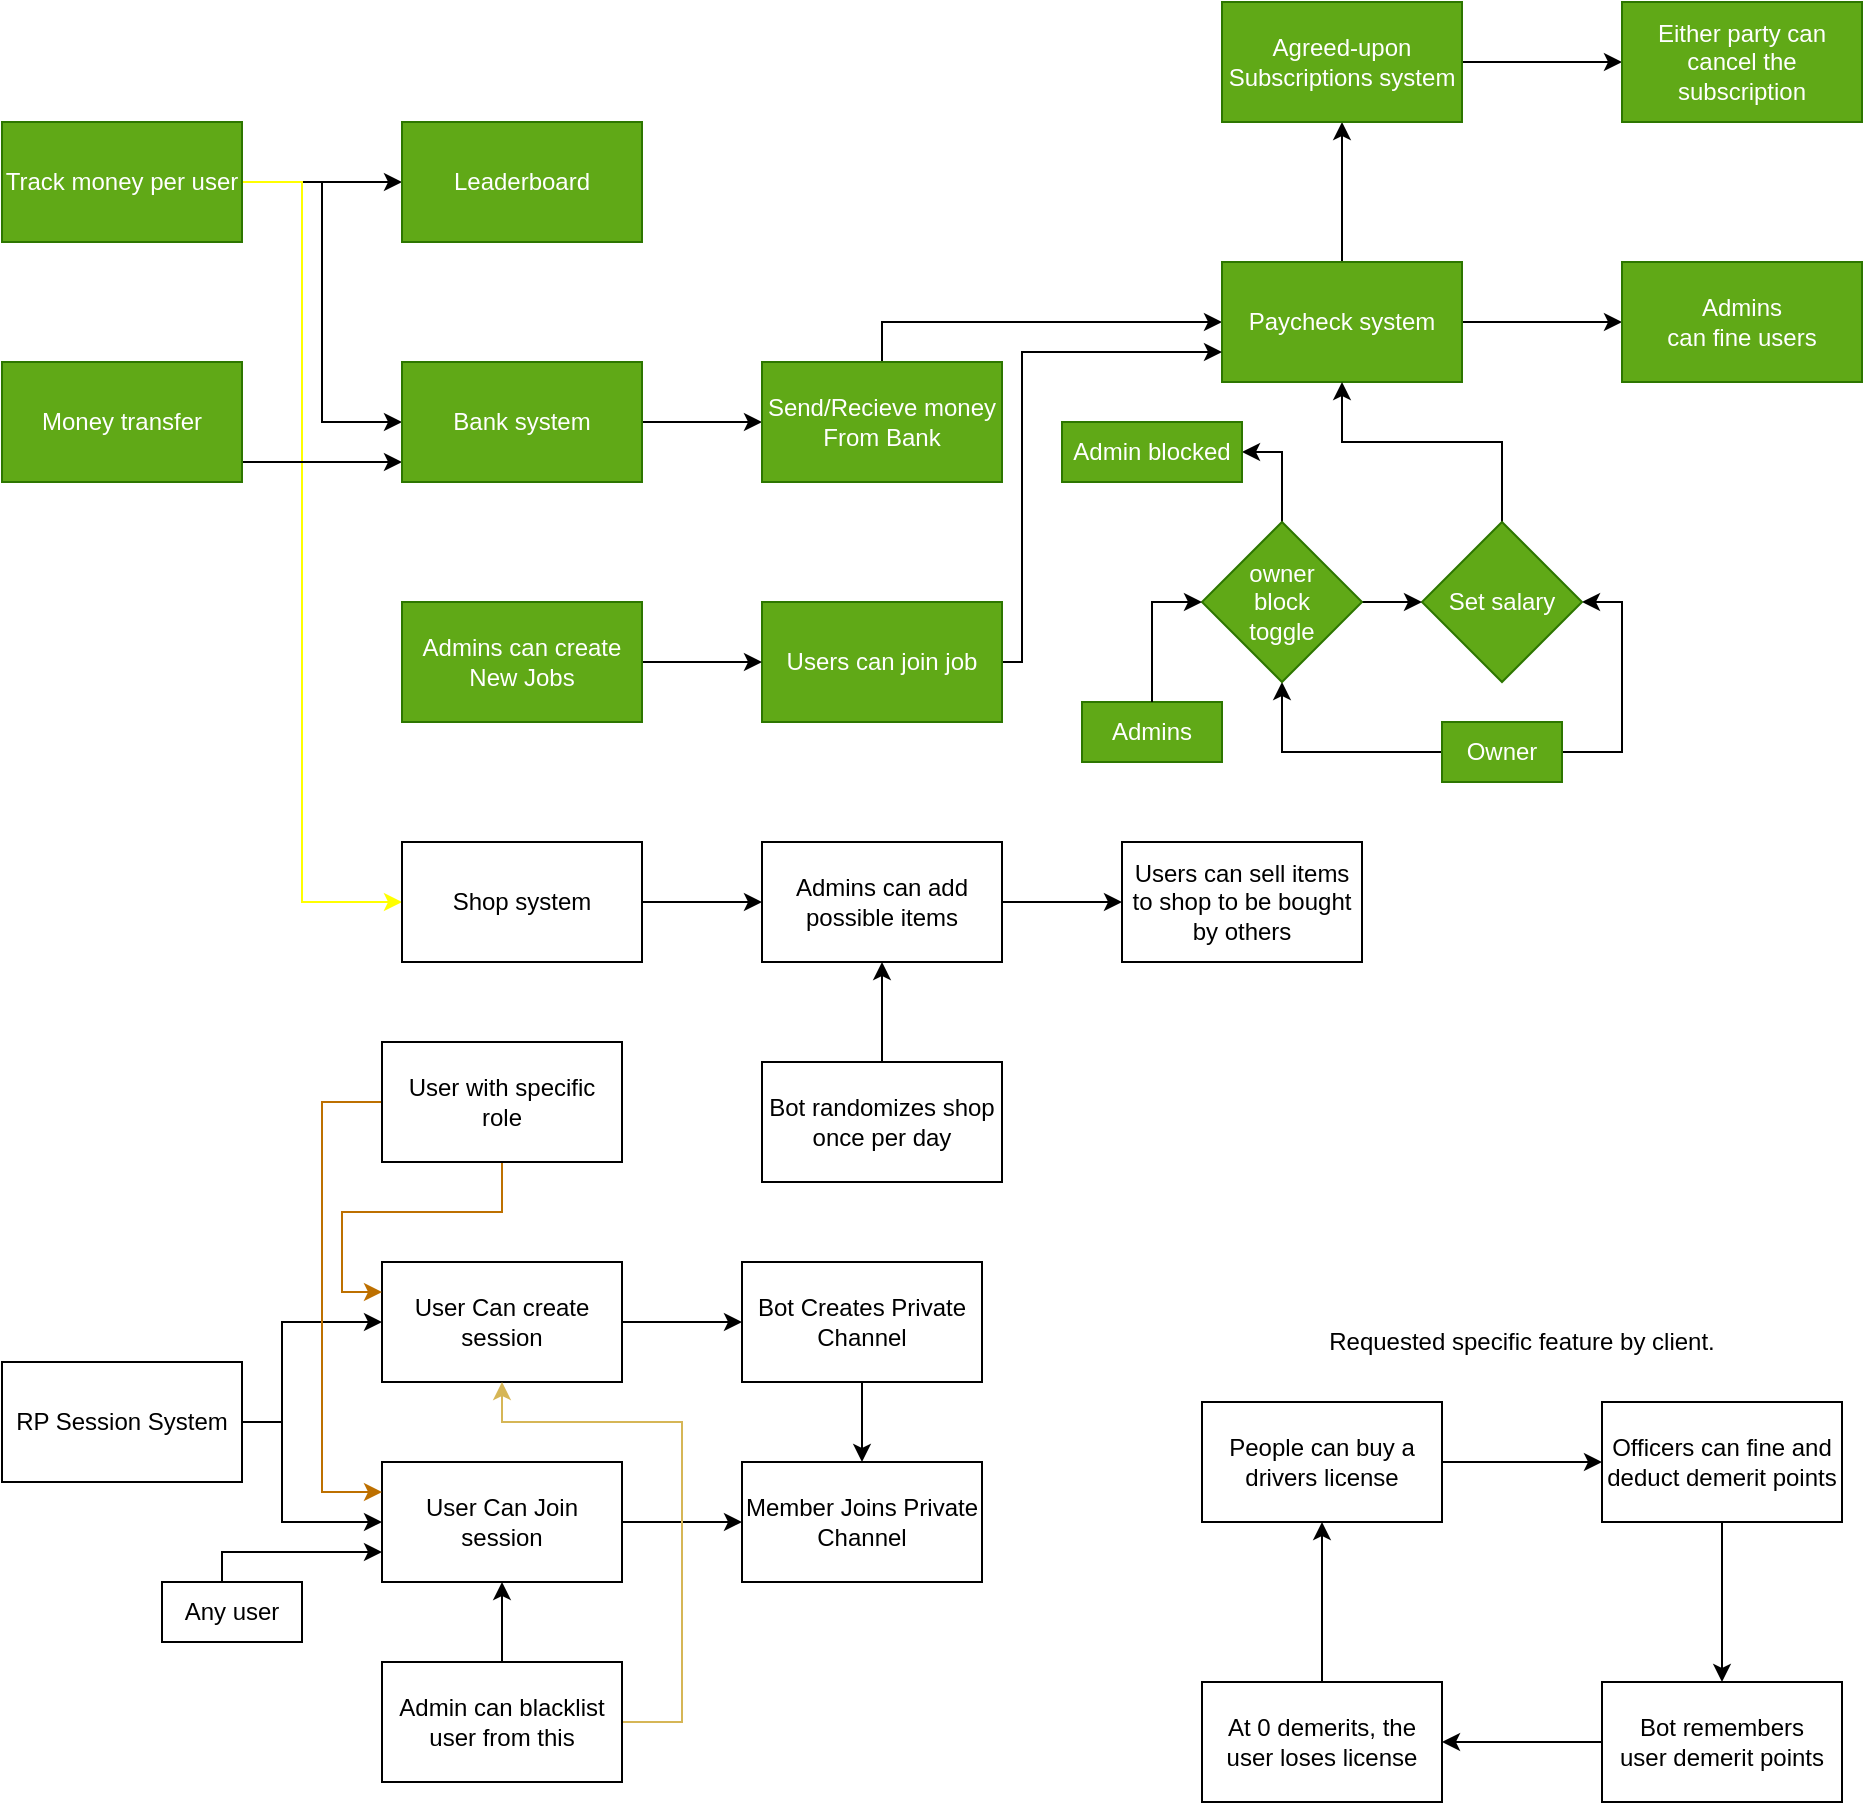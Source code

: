 <mxfile version="24.7.5">
  <diagram id="6a731a19-8d31-9384-78a2-239565b7b9f0" name="Page-1">
    <mxGraphModel dx="1195" dy="697" grid="1" gridSize="10" guides="1" tooltips="1" connect="1" arrows="1" fold="1" page="1" pageScale="1" pageWidth="1000" pageHeight="950" background="none" math="0" shadow="0">
      <root>
        <mxCell id="0" />
        <mxCell id="1" parent="0" />
        <mxCell id="gGFK8T7wmAAdtYbkLCOd-1782" value="" style="edgeStyle=orthogonalEdgeStyle;rounded=0;orthogonalLoop=1;jettySize=auto;html=1;" parent="1" source="gGFK8T7wmAAdtYbkLCOd-1780" target="gGFK8T7wmAAdtYbkLCOd-1781" edge="1">
          <mxGeometry relative="1" as="geometry" />
        </mxCell>
        <mxCell id="gGFK8T7wmAAdtYbkLCOd-1786" style="edgeStyle=orthogonalEdgeStyle;rounded=0;orthogonalLoop=1;jettySize=auto;html=1;entryX=0;entryY=0.5;entryDx=0;entryDy=0;" parent="1" source="gGFK8T7wmAAdtYbkLCOd-1780" target="gGFK8T7wmAAdtYbkLCOd-1785" edge="1">
          <mxGeometry relative="1" as="geometry" />
        </mxCell>
        <mxCell id="gGFK8T7wmAAdtYbkLCOd-1799" style="edgeStyle=orthogonalEdgeStyle;rounded=0;orthogonalLoop=1;jettySize=auto;html=1;entryX=0;entryY=0.5;entryDx=0;entryDy=0;jumpStyle=arc;fillColor=#f5f5f5;strokeColor=#FFFF00;" parent="1" source="gGFK8T7wmAAdtYbkLCOd-1780" target="gGFK8T7wmAAdtYbkLCOd-1798" edge="1">
          <mxGeometry relative="1" as="geometry">
            <Array as="points">
              <mxPoint x="190" y="110" />
              <mxPoint x="190" y="470" />
            </Array>
          </mxGeometry>
        </mxCell>
        <mxCell id="gGFK8T7wmAAdtYbkLCOd-1780" value="Track money per user" style="rounded=0;whiteSpace=wrap;html=1;fillColor=#60a917;fontColor=#ffffff;strokeColor=#2D7600;" parent="1" vertex="1">
          <mxGeometry x="40" y="80" width="120" height="60" as="geometry" />
        </mxCell>
        <mxCell id="gGFK8T7wmAAdtYbkLCOd-1781" value="Leaderboard" style="rounded=0;whiteSpace=wrap;html=1;fillColor=#60a917;fontColor=#ffffff;strokeColor=#2D7600;" parent="1" vertex="1">
          <mxGeometry x="240" y="80" width="120" height="60" as="geometry" />
        </mxCell>
        <mxCell id="gGFK8T7wmAAdtYbkLCOd-1787" style="edgeStyle=orthogonalEdgeStyle;rounded=0;orthogonalLoop=1;jettySize=auto;html=1;entryX=0;entryY=0.5;entryDx=0;entryDy=0;" parent="1" edge="1">
          <mxGeometry relative="1" as="geometry">
            <mxPoint x="160" y="250" as="sourcePoint" />
            <mxPoint x="240.0" y="250" as="targetPoint" />
          </mxGeometry>
        </mxCell>
        <mxCell id="gGFK8T7wmAAdtYbkLCOd-1783" value="Money transfer" style="rounded=0;whiteSpace=wrap;html=1;fillColor=#60a917;fontColor=#ffffff;strokeColor=#2D7600;" parent="1" vertex="1">
          <mxGeometry x="40" y="200" width="120" height="60" as="geometry" />
        </mxCell>
        <mxCell id="gGFK8T7wmAAdtYbkLCOd-1789" value="" style="edgeStyle=orthogonalEdgeStyle;rounded=0;orthogonalLoop=1;jettySize=auto;html=1;" parent="1" source="gGFK8T7wmAAdtYbkLCOd-1785" target="gGFK8T7wmAAdtYbkLCOd-1788" edge="1">
          <mxGeometry relative="1" as="geometry" />
        </mxCell>
        <mxCell id="gGFK8T7wmAAdtYbkLCOd-1785" value="Bank system" style="rounded=0;whiteSpace=wrap;html=1;fillColor=#60a917;fontColor=#ffffff;strokeColor=#2D7600;" parent="1" vertex="1">
          <mxGeometry x="240" y="200" width="120" height="60" as="geometry" />
        </mxCell>
        <mxCell id="gGFK8T7wmAAdtYbkLCOd-1792" value="" style="edgeStyle=orthogonalEdgeStyle;rounded=0;orthogonalLoop=1;jettySize=auto;html=1;" parent="1" source="gGFK8T7wmAAdtYbkLCOd-1788" target="gGFK8T7wmAAdtYbkLCOd-1791" edge="1">
          <mxGeometry relative="1" as="geometry">
            <Array as="points">
              <mxPoint x="480" y="180" />
            </Array>
          </mxGeometry>
        </mxCell>
        <mxCell id="gGFK8T7wmAAdtYbkLCOd-1788" value="Send/Recieve money&lt;div&gt;From Bank&lt;/div&gt;" style="rounded=0;whiteSpace=wrap;html=1;fillColor=#60a917;fontColor=#ffffff;strokeColor=#2D7600;" parent="1" vertex="1">
          <mxGeometry x="420" y="200" width="120" height="60" as="geometry" />
        </mxCell>
        <mxCell id="gGFK8T7wmAAdtYbkLCOd-1810" value="" style="edgeStyle=orthogonalEdgeStyle;rounded=0;orthogonalLoop=1;jettySize=auto;html=1;" parent="1" source="gGFK8T7wmAAdtYbkLCOd-1791" target="gGFK8T7wmAAdtYbkLCOd-1809" edge="1">
          <mxGeometry relative="1" as="geometry" />
        </mxCell>
        <mxCell id="gGFK8T7wmAAdtYbkLCOd-1817" value="" style="edgeStyle=orthogonalEdgeStyle;rounded=0;orthogonalLoop=1;jettySize=auto;html=1;" parent="1" source="gGFK8T7wmAAdtYbkLCOd-1791" target="gGFK8T7wmAAdtYbkLCOd-1816" edge="1">
          <mxGeometry relative="1" as="geometry" />
        </mxCell>
        <mxCell id="gGFK8T7wmAAdtYbkLCOd-1791" value="Paycheck system" style="rounded=0;whiteSpace=wrap;html=1;fillColor=#60a917;fontColor=#ffffff;strokeColor=#2D7600;" parent="1" vertex="1">
          <mxGeometry x="650" y="150" width="120" height="60" as="geometry" />
        </mxCell>
        <mxCell id="e1mpN5uGEn9WAKahAHeY-15" style="edgeStyle=orthogonalEdgeStyle;rounded=0;orthogonalLoop=1;jettySize=auto;html=1;entryX=0;entryY=0.75;entryDx=0;entryDy=0;" parent="1" source="gGFK8T7wmAAdtYbkLCOd-1793" target="gGFK8T7wmAAdtYbkLCOd-1791" edge="1">
          <mxGeometry relative="1" as="geometry">
            <Array as="points">
              <mxPoint x="550" y="350" />
              <mxPoint x="550" y="195" />
            </Array>
          </mxGeometry>
        </mxCell>
        <mxCell id="gGFK8T7wmAAdtYbkLCOd-1793" value="Users can join job" style="rounded=0;whiteSpace=wrap;html=1;fillColor=#60a917;fontColor=#ffffff;strokeColor=#2D7600;" parent="1" vertex="1">
          <mxGeometry x="420" y="320" width="120" height="60" as="geometry" />
        </mxCell>
        <mxCell id="gGFK8T7wmAAdtYbkLCOd-1796" value="" style="edgeStyle=orthogonalEdgeStyle;rounded=0;orthogonalLoop=1;jettySize=auto;html=1;" parent="1" source="gGFK8T7wmAAdtYbkLCOd-1795" target="gGFK8T7wmAAdtYbkLCOd-1793" edge="1">
          <mxGeometry relative="1" as="geometry" />
        </mxCell>
        <mxCell id="gGFK8T7wmAAdtYbkLCOd-1795" value="Admins can c&lt;span style=&quot;background-color: initial;&quot;&gt;reate New Jobs&lt;/span&gt;" style="rounded=0;whiteSpace=wrap;html=1;fillColor=#60a917;fontColor=#ffffff;strokeColor=#2D7600;" parent="1" vertex="1">
          <mxGeometry x="240" y="320" width="120" height="60" as="geometry" />
        </mxCell>
        <mxCell id="gGFK8T7wmAAdtYbkLCOd-1801" value="" style="edgeStyle=orthogonalEdgeStyle;rounded=0;orthogonalLoop=1;jettySize=auto;html=1;" parent="1" source="gGFK8T7wmAAdtYbkLCOd-1798" target="gGFK8T7wmAAdtYbkLCOd-1800" edge="1">
          <mxGeometry relative="1" as="geometry" />
        </mxCell>
        <mxCell id="gGFK8T7wmAAdtYbkLCOd-1798" value="Shop system" style="rounded=0;whiteSpace=wrap;html=1;" parent="1" vertex="1">
          <mxGeometry x="240" y="440" width="120" height="60" as="geometry" />
        </mxCell>
        <mxCell id="gGFK8T7wmAAdtYbkLCOd-1805" value="" style="edgeStyle=orthogonalEdgeStyle;rounded=0;orthogonalLoop=1;jettySize=auto;html=1;" parent="1" source="gGFK8T7wmAAdtYbkLCOd-1800" target="gGFK8T7wmAAdtYbkLCOd-1804" edge="1">
          <mxGeometry relative="1" as="geometry" />
        </mxCell>
        <mxCell id="gGFK8T7wmAAdtYbkLCOd-1800" value="Admins can add possible items" style="rounded=0;whiteSpace=wrap;html=1;" parent="1" vertex="1">
          <mxGeometry x="420" y="440" width="120" height="60" as="geometry" />
        </mxCell>
        <mxCell id="gGFK8T7wmAAdtYbkLCOd-1803" value="" style="edgeStyle=orthogonalEdgeStyle;rounded=0;orthogonalLoop=1;jettySize=auto;html=1;" parent="1" source="gGFK8T7wmAAdtYbkLCOd-1802" target="gGFK8T7wmAAdtYbkLCOd-1800" edge="1">
          <mxGeometry relative="1" as="geometry" />
        </mxCell>
        <mxCell id="gGFK8T7wmAAdtYbkLCOd-1802" value="Bot randomizes shop&lt;div&gt;once per day&lt;/div&gt;" style="rounded=0;whiteSpace=wrap;html=1;" parent="1" vertex="1">
          <mxGeometry x="420" y="550" width="120" height="60" as="geometry" />
        </mxCell>
        <mxCell id="gGFK8T7wmAAdtYbkLCOd-1804" value="Users can sell&amp;nbsp;&lt;span style=&quot;background-color: initial;&quot;&gt;items to shop to be bought by others&lt;/span&gt;" style="rounded=0;whiteSpace=wrap;html=1;" parent="1" vertex="1">
          <mxGeometry x="600" y="440" width="120" height="60" as="geometry" />
        </mxCell>
        <mxCell id="gGFK8T7wmAAdtYbkLCOd-1813" value="" style="edgeStyle=orthogonalEdgeStyle;rounded=0;orthogonalLoop=1;jettySize=auto;html=1;" parent="1" source="gGFK8T7wmAAdtYbkLCOd-1809" target="gGFK8T7wmAAdtYbkLCOd-1812" edge="1">
          <mxGeometry relative="1" as="geometry" />
        </mxCell>
        <mxCell id="gGFK8T7wmAAdtYbkLCOd-1809" value="Agreed-upon&lt;div&gt;Subscriptions system&lt;/div&gt;" style="rounded=0;whiteSpace=wrap;html=1;fillColor=#60a917;fontColor=#ffffff;strokeColor=#2D7600;" parent="1" vertex="1">
          <mxGeometry x="650" y="20" width="120" height="60" as="geometry" />
        </mxCell>
        <mxCell id="gGFK8T7wmAAdtYbkLCOd-1812" value="Either party can cancel the subscription" style="rounded=0;whiteSpace=wrap;html=1;fillColor=#60a917;fontColor=#ffffff;strokeColor=#2D7600;" parent="1" vertex="1">
          <mxGeometry x="850" y="20" width="120" height="60" as="geometry" />
        </mxCell>
        <mxCell id="gGFK8T7wmAAdtYbkLCOd-1816" value="Admins&lt;div&gt;can fine users&lt;/div&gt;" style="rounded=0;whiteSpace=wrap;html=1;fillColor=#60a917;fontColor=#ffffff;strokeColor=#2D7600;" parent="1" vertex="1">
          <mxGeometry x="850" y="150" width="120" height="60" as="geometry" />
        </mxCell>
        <mxCell id="gGFK8T7wmAAdtYbkLCOd-1825" value="" style="edgeStyle=orthogonalEdgeStyle;rounded=0;orthogonalLoop=1;jettySize=auto;html=1;" parent="1" source="gGFK8T7wmAAdtYbkLCOd-1819" target="gGFK8T7wmAAdtYbkLCOd-1820" edge="1">
          <mxGeometry relative="1" as="geometry">
            <Array as="points">
              <mxPoint x="180" y="730" />
              <mxPoint x="180" y="680" />
            </Array>
          </mxGeometry>
        </mxCell>
        <mxCell id="gGFK8T7wmAAdtYbkLCOd-1830" style="edgeStyle=orthogonalEdgeStyle;rounded=0;orthogonalLoop=1;jettySize=auto;html=1;" parent="1" source="gGFK8T7wmAAdtYbkLCOd-1819" target="gGFK8T7wmAAdtYbkLCOd-1829" edge="1">
          <mxGeometry relative="1" as="geometry">
            <Array as="points">
              <mxPoint x="180" y="730" />
              <mxPoint x="180" y="780" />
            </Array>
          </mxGeometry>
        </mxCell>
        <mxCell id="gGFK8T7wmAAdtYbkLCOd-1819" value="RP Session System" style="rounded=0;whiteSpace=wrap;html=1;" parent="1" vertex="1">
          <mxGeometry x="40" y="700" width="120" height="60" as="geometry" />
        </mxCell>
        <mxCell id="gGFK8T7wmAAdtYbkLCOd-1837" value="" style="edgeStyle=orthogonalEdgeStyle;rounded=0;orthogonalLoop=1;jettySize=auto;html=1;" parent="1" source="gGFK8T7wmAAdtYbkLCOd-1820" target="gGFK8T7wmAAdtYbkLCOd-1836" edge="1">
          <mxGeometry relative="1" as="geometry" />
        </mxCell>
        <mxCell id="gGFK8T7wmAAdtYbkLCOd-1820" value="User Can create session" style="rounded=0;whiteSpace=wrap;html=1;" parent="1" vertex="1">
          <mxGeometry x="230" y="650" width="120" height="60" as="geometry" />
        </mxCell>
        <mxCell id="gGFK8T7wmAAdtYbkLCOd-1835" value="" style="edgeStyle=orthogonalEdgeStyle;rounded=0;orthogonalLoop=1;jettySize=auto;html=1;" parent="1" source="gGFK8T7wmAAdtYbkLCOd-1829" target="gGFK8T7wmAAdtYbkLCOd-1834" edge="1">
          <mxGeometry relative="1" as="geometry" />
        </mxCell>
        <mxCell id="gGFK8T7wmAAdtYbkLCOd-1829" value="User Can Join session" style="rounded=0;whiteSpace=wrap;html=1;" parent="1" vertex="1">
          <mxGeometry x="230" y="750" width="120" height="60" as="geometry" />
        </mxCell>
        <mxCell id="gGFK8T7wmAAdtYbkLCOd-1832" style="edgeStyle=orthogonalEdgeStyle;rounded=0;orthogonalLoop=1;jettySize=auto;html=1;" parent="1" source="gGFK8T7wmAAdtYbkLCOd-1831" target="gGFK8T7wmAAdtYbkLCOd-1829" edge="1">
          <mxGeometry relative="1" as="geometry" />
        </mxCell>
        <mxCell id="gGFK8T7wmAAdtYbkLCOd-1833" style="edgeStyle=orthogonalEdgeStyle;rounded=0;orthogonalLoop=1;jettySize=auto;html=1;entryX=0.5;entryY=1;entryDx=0;entryDy=0;fillColor=#fff2cc;strokeColor=#d6b656;" parent="1" source="gGFK8T7wmAAdtYbkLCOd-1831" target="gGFK8T7wmAAdtYbkLCOd-1820" edge="1">
          <mxGeometry relative="1" as="geometry">
            <Array as="points">
              <mxPoint x="380" y="880" />
              <mxPoint x="380" y="730" />
              <mxPoint x="290" y="730" />
            </Array>
          </mxGeometry>
        </mxCell>
        <mxCell id="gGFK8T7wmAAdtYbkLCOd-1831" value="Admin can blacklist user from this" style="rounded=0;whiteSpace=wrap;html=1;" parent="1" vertex="1">
          <mxGeometry x="230" y="850" width="120" height="60" as="geometry" />
        </mxCell>
        <mxCell id="gGFK8T7wmAAdtYbkLCOd-1834" value="Member Joins Private Channel" style="whiteSpace=wrap;html=1;rounded=0;" parent="1" vertex="1">
          <mxGeometry x="410" y="750" width="120" height="60" as="geometry" />
        </mxCell>
        <mxCell id="gGFK8T7wmAAdtYbkLCOd-1838" value="" style="edgeStyle=orthogonalEdgeStyle;rounded=0;orthogonalLoop=1;jettySize=auto;html=1;" parent="1" source="gGFK8T7wmAAdtYbkLCOd-1836" target="gGFK8T7wmAAdtYbkLCOd-1834" edge="1">
          <mxGeometry relative="1" as="geometry" />
        </mxCell>
        <mxCell id="gGFK8T7wmAAdtYbkLCOd-1836" value="Bot Creates Private Channel" style="whiteSpace=wrap;html=1;rounded=0;" parent="1" vertex="1">
          <mxGeometry x="410" y="650" width="120" height="60" as="geometry" />
        </mxCell>
        <mxCell id="e1mpN5uGEn9WAKahAHeY-12" style="edgeStyle=orthogonalEdgeStyle;rounded=0;orthogonalLoop=1;jettySize=auto;html=1;" parent="1" source="e1mpN5uGEn9WAKahAHeY-3" target="e1mpN5uGEn9WAKahAHeY-10" edge="1">
          <mxGeometry relative="1" as="geometry" />
        </mxCell>
        <mxCell id="e1mpN5uGEn9WAKahAHeY-14" style="edgeStyle=orthogonalEdgeStyle;rounded=0;orthogonalLoop=1;jettySize=auto;html=1;entryX=1;entryY=0.5;entryDx=0;entryDy=0;" parent="1" source="e1mpN5uGEn9WAKahAHeY-3" target="e1mpN5uGEn9WAKahAHeY-5" edge="1">
          <mxGeometry relative="1" as="geometry">
            <Array as="points">
              <mxPoint x="850" y="320" />
            </Array>
          </mxGeometry>
        </mxCell>
        <mxCell id="e1mpN5uGEn9WAKahAHeY-3" value="Owner" style="rounded=0;whiteSpace=wrap;html=1;fillColor=#60a917;strokeColor=#2D7600;fontColor=#ffffff;" parent="1" vertex="1">
          <mxGeometry x="760" y="380" width="60" height="30" as="geometry" />
        </mxCell>
        <mxCell id="e1mpN5uGEn9WAKahAHeY-4" value="Admins" style="rounded=0;whiteSpace=wrap;html=1;fillColor=#60a917;strokeColor=#2D7600;fontColor=#ffffff;" parent="1" vertex="1">
          <mxGeometry x="580" y="370" width="70" height="30" as="geometry" />
        </mxCell>
        <mxCell id="e1mpN5uGEn9WAKahAHeY-7" value="" style="edgeStyle=orthogonalEdgeStyle;rounded=0;orthogonalLoop=1;jettySize=auto;html=1;" parent="1" source="e1mpN5uGEn9WAKahAHeY-5" target="gGFK8T7wmAAdtYbkLCOd-1791" edge="1">
          <mxGeometry relative="1" as="geometry">
            <Array as="points">
              <mxPoint x="790" y="240" />
              <mxPoint x="710" y="240" />
            </Array>
          </mxGeometry>
        </mxCell>
        <mxCell id="e1mpN5uGEn9WAKahAHeY-5" value="Set salary" style="rhombus;whiteSpace=wrap;html=1;fillColor=#60a917;strokeColor=#2D7600;fontColor=#ffffff;" parent="1" vertex="1">
          <mxGeometry x="750" y="280" width="80" height="80" as="geometry" />
        </mxCell>
        <mxCell id="e1mpN5uGEn9WAKahAHeY-13" value="" style="edgeStyle=orthogonalEdgeStyle;rounded=0;orthogonalLoop=1;jettySize=auto;html=1;" parent="1" source="e1mpN5uGEn9WAKahAHeY-10" target="e1mpN5uGEn9WAKahAHeY-5" edge="1">
          <mxGeometry relative="1" as="geometry" />
        </mxCell>
        <mxCell id="e1mpN5uGEn9WAKahAHeY-18" style="edgeStyle=orthogonalEdgeStyle;rounded=0;orthogonalLoop=1;jettySize=auto;html=1;entryX=1;entryY=0.5;entryDx=0;entryDy=0;" parent="1" source="e1mpN5uGEn9WAKahAHeY-10" target="e1mpN5uGEn9WAKahAHeY-17" edge="1">
          <mxGeometry relative="1" as="geometry" />
        </mxCell>
        <mxCell id="e1mpN5uGEn9WAKahAHeY-10" value="owner&lt;div&gt;block&lt;/div&gt;&lt;div&gt;toggle&lt;/div&gt;" style="rhombus;whiteSpace=wrap;html=1;fillColor=#60a917;strokeColor=#2D7600;fontColor=#ffffff;" parent="1" vertex="1">
          <mxGeometry x="640" y="280" width="80" height="80" as="geometry" />
        </mxCell>
        <mxCell id="e1mpN5uGEn9WAKahAHeY-11" style="edgeStyle=orthogonalEdgeStyle;rounded=0;orthogonalLoop=1;jettySize=auto;html=1;entryX=0;entryY=0.5;entryDx=0;entryDy=0;entryPerimeter=0;" parent="1" source="e1mpN5uGEn9WAKahAHeY-4" target="e1mpN5uGEn9WAKahAHeY-10" edge="1">
          <mxGeometry relative="1" as="geometry" />
        </mxCell>
        <mxCell id="e1mpN5uGEn9WAKahAHeY-17" value="Admin blocked" style="rounded=0;whiteSpace=wrap;html=1;fillColor=#60a917;strokeColor=#2D7600;fontColor=#ffffff;" parent="1" vertex="1">
          <mxGeometry x="570" y="230" width="90" height="30" as="geometry" />
        </mxCell>
        <mxCell id="WRyoIzn_RYOp8WRG1qom-5" style="edgeStyle=orthogonalEdgeStyle;rounded=0;orthogonalLoop=1;jettySize=auto;html=1;entryX=0;entryY=0.25;entryDx=0;entryDy=0;fillColor=#f0a30a;strokeColor=#BD7000;" parent="1" source="WRyoIzn_RYOp8WRG1qom-4" target="gGFK8T7wmAAdtYbkLCOd-1820" edge="1">
          <mxGeometry relative="1" as="geometry" />
        </mxCell>
        <mxCell id="Qs1TjimGDXPNRhHnosGS-3" style="edgeStyle=orthogonalEdgeStyle;rounded=0;orthogonalLoop=1;jettySize=auto;html=1;entryX=0;entryY=0.25;entryDx=0;entryDy=0;fillColor=#f0a30a;strokeColor=#BD7000;" parent="1" source="WRyoIzn_RYOp8WRG1qom-4" target="gGFK8T7wmAAdtYbkLCOd-1829" edge="1">
          <mxGeometry relative="1" as="geometry">
            <Array as="points">
              <mxPoint x="200" y="570" />
              <mxPoint x="200" y="765" />
            </Array>
          </mxGeometry>
        </mxCell>
        <mxCell id="WRyoIzn_RYOp8WRG1qom-4" value="User with specific&lt;div&gt;role&lt;/div&gt;" style="rounded=0;whiteSpace=wrap;html=1;" parent="1" vertex="1">
          <mxGeometry x="230" y="540" width="120" height="60" as="geometry" />
        </mxCell>
        <mxCell id="WRyoIzn_RYOp8WRG1qom-9" value="" style="edgeStyle=orthogonalEdgeStyle;rounded=0;orthogonalLoop=1;jettySize=auto;html=1;" parent="1" source="WRyoIzn_RYOp8WRG1qom-7" target="WRyoIzn_RYOp8WRG1qom-8" edge="1">
          <mxGeometry relative="1" as="geometry" />
        </mxCell>
        <mxCell id="WRyoIzn_RYOp8WRG1qom-7" value="People can buy a drivers license" style="rounded=0;whiteSpace=wrap;html=1;" parent="1" vertex="1">
          <mxGeometry x="640" y="720" width="120" height="60" as="geometry" />
        </mxCell>
        <mxCell id="WRyoIzn_RYOp8WRG1qom-11" value="" style="edgeStyle=orthogonalEdgeStyle;rounded=0;orthogonalLoop=1;jettySize=auto;html=1;" parent="1" source="WRyoIzn_RYOp8WRG1qom-8" target="WRyoIzn_RYOp8WRG1qom-10" edge="1">
          <mxGeometry relative="1" as="geometry" />
        </mxCell>
        <mxCell id="WRyoIzn_RYOp8WRG1qom-8" value="Officers can fine and&lt;div&gt;deduct demerit points&lt;/div&gt;" style="whiteSpace=wrap;html=1;rounded=0;" parent="1" vertex="1">
          <mxGeometry x="840" y="720" width="120" height="60" as="geometry" />
        </mxCell>
        <mxCell id="WRyoIzn_RYOp8WRG1qom-13" value="" style="edgeStyle=orthogonalEdgeStyle;rounded=0;orthogonalLoop=1;jettySize=auto;html=1;" parent="1" source="WRyoIzn_RYOp8WRG1qom-10" target="WRyoIzn_RYOp8WRG1qom-12" edge="1">
          <mxGeometry relative="1" as="geometry" />
        </mxCell>
        <mxCell id="WRyoIzn_RYOp8WRG1qom-10" value="Bot remembers&lt;div&gt;user demerit points&lt;/div&gt;" style="whiteSpace=wrap;html=1;rounded=0;" parent="1" vertex="1">
          <mxGeometry x="840" y="860" width="120" height="60" as="geometry" />
        </mxCell>
        <mxCell id="WRyoIzn_RYOp8WRG1qom-14" value="" style="edgeStyle=orthogonalEdgeStyle;rounded=0;orthogonalLoop=1;jettySize=auto;html=1;" parent="1" source="WRyoIzn_RYOp8WRG1qom-12" target="WRyoIzn_RYOp8WRG1qom-7" edge="1">
          <mxGeometry relative="1" as="geometry" />
        </mxCell>
        <mxCell id="WRyoIzn_RYOp8WRG1qom-12" value="At 0 demerits, the user loses license" style="whiteSpace=wrap;html=1;rounded=0;" parent="1" vertex="1">
          <mxGeometry x="640" y="860" width="120" height="60" as="geometry" />
        </mxCell>
        <mxCell id="WRyoIzn_RYOp8WRG1qom-15" value="Requested specific feature by client." style="text;html=1;align=center;verticalAlign=middle;whiteSpace=wrap;rounded=0;" parent="1" vertex="1">
          <mxGeometry x="640" y="670" width="320" height="40" as="geometry" />
        </mxCell>
        <mxCell id="Qs1TjimGDXPNRhHnosGS-2" style="edgeStyle=orthogonalEdgeStyle;rounded=0;orthogonalLoop=1;jettySize=auto;html=1;entryX=0;entryY=0.75;entryDx=0;entryDy=0;" parent="1" source="Qs1TjimGDXPNRhHnosGS-1" target="gGFK8T7wmAAdtYbkLCOd-1829" edge="1">
          <mxGeometry relative="1" as="geometry">
            <Array as="points">
              <mxPoint x="150" y="795" />
            </Array>
          </mxGeometry>
        </mxCell>
        <mxCell id="Qs1TjimGDXPNRhHnosGS-1" value="Any user" style="rounded=0;whiteSpace=wrap;html=1;" parent="1" vertex="1">
          <mxGeometry x="120" y="810" width="70" height="30" as="geometry" />
        </mxCell>
      </root>
    </mxGraphModel>
  </diagram>
</mxfile>
